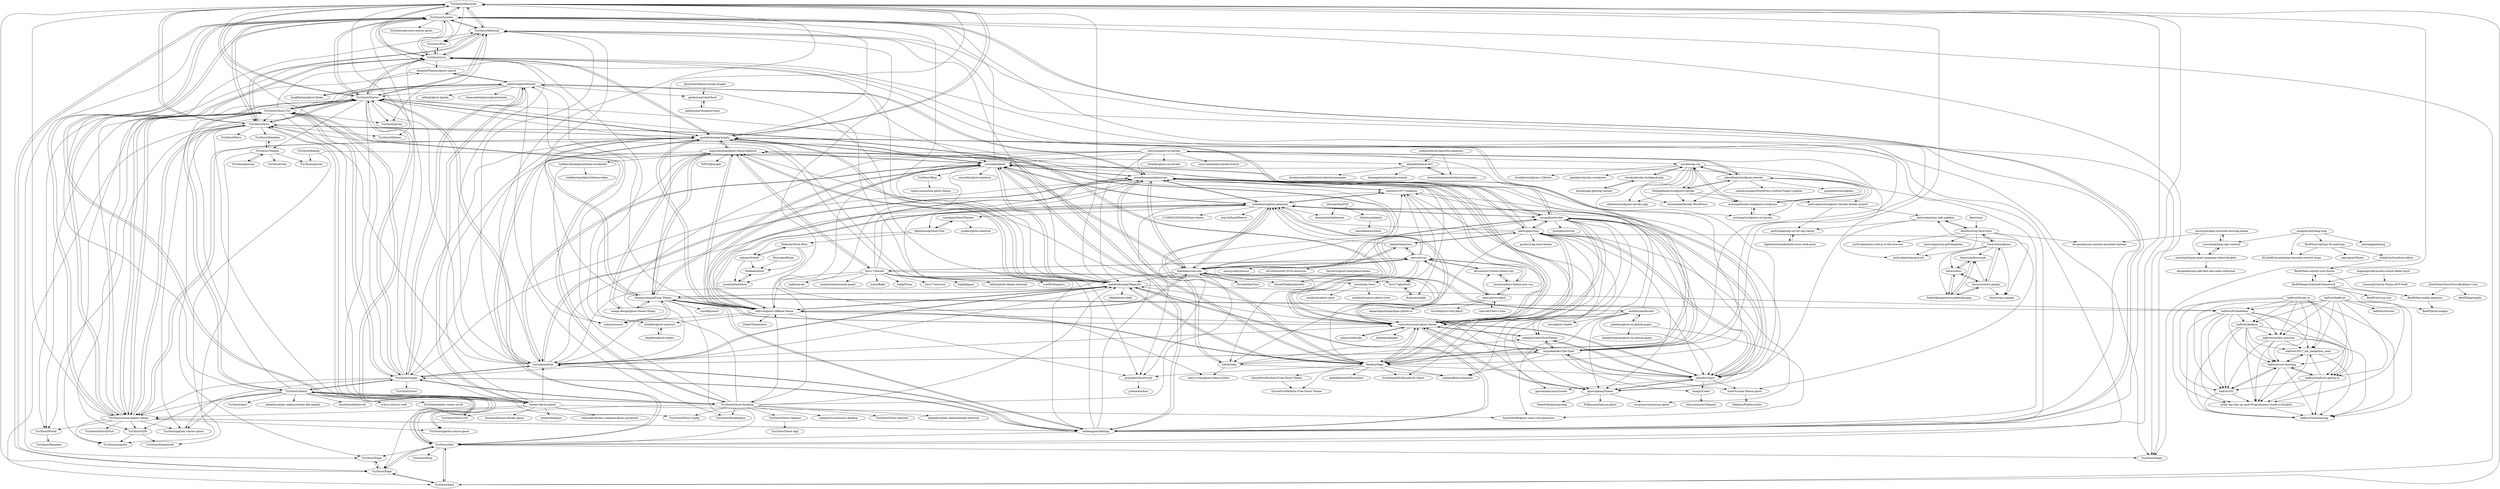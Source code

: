 digraph G {
"TryGhost/Massively" -> "TryGhost/London"
"TryGhost/Massively" -> "TryGhost/Editorial"
"TryGhost/Massively" -> "TryGhost/Starter"
"TryGhost/Massively" -> "TryGhost/Dawn"
"TryGhost/Massively" -> "godofredoninja/simply"
"TryGhost/Massively" -> "TryGhost/Alto"
"TryGhost/Massively" -> "TryGhost/Lyra"
"TryGhost/Massively" -> "TryGhost/Ease"
"TryGhost/Massively" -> "TryGhost/Argon"
"TryGhost/Massively" -> "TryGhost/Pico"
"TryGhost/Massively" -> "TryGhost/Edge"
"TryGhost/Dope" -> "TryGhost/Edge"
"TryGhost/Ease" -> "TryGhost/Alto"
"TryGhost/Ease" -> "TryGhost/Edge"
"mattvh/solar-theme-ghost" -> "Skepton/Pixeltraveller"
"oswaldoacauan/ghostium" -> "starburst1977/readium"
"oswaldoacauan/ghostium" -> "roryg/ghostwriter"
"oswaldoacauan/ghostium" -> "kathyqian/crisp"
"oswaldoacauan/ghostium" -> "nitinthewiz/ghost-phantom"
"oswaldoacauan/ghostium" -> "grmmph/GhostScroll"
"oswaldoacauan/ghostium" -> "zutrinken/bleak"
"oswaldoacauan/ghostium" -> "Reedyn/Saga"
"oswaldoacauan/ghostium" -> "Kikobeats/uno-zen"
"oswaldoacauan/ghostium" -> "kelyvin/ghost-caffeine-theme"
"oswaldoacauan/ghostium" -> "curiositry/mnml-ghost-theme"
"oswaldoacauan/ghostium" -> "sethlilly/Vapor"
"oswaldoacauan/ghostium" -> "zutrinken/attila"
"oswaldoacauan/ghostium" -> "h4t0n/odin"
"oswaldoacauan/ghostium" -> "epistrephein/Steam"
"oswaldoacauan/ghostium" -> "jamwise/ghostHunter"
"grmmph/GhostScroll" -> "jrdnbwmn/fore"
"axitkhurana/buster" -> "epistrephein/Steam"
"axitkhurana/buster" -> "paladini/ghost-on-github-pages"
"axitkhurana/buster" -> "Kikobeats/uno-zen"
"axitkhurana/buster" -> "sethlilly/Vapor"
"axitkhurana/buster" -> "curiositry/mnml-ghost-theme"
"axitkhurana/buster" -> "mixu/ghost-render" ["e"=1]
"axitkhurana/buster" -> "oswaldoacauan/ghostium"
"axitkhurana/buster" -> "SimonMo88/ghost-static-site-generator"
"mityalebedev/The-Shell" -> "mbejda/CoderGhostTheme"
"mityalebedev/The-Shell" -> "sethlilly/Vapor"
"mityalebedev/The-Shell" -> "dongri/Coder"
"mityalebedev/The-Shell" -> "mattvh/solar-theme-ghost"
"mityalebedev/The-Shell" -> "roryg/ghostwriter"
"mityalebedev/The-Shell" -> "curiositry/mnml-ghost-theme"
"mityalebedev/The-Shell" -> "zutrinken/attila"
"mityalebedev/The-Shell" -> "godofredoninja/simply"
"mityalebedev/The-Shell" -> "TryGhost/Massively"
"mityalebedev/The-Shell" -> "Reedyn/Saga"
"mityalebedev/The-Shell" -> "nitinthewiz/ghost-phantom"
"mityalebedev/The-Shell" -> "TryGhost/London"
"mityalebedev/The-Shell" -> "h4t0n/odin"
"mityalebedev/The-Shell" -> "godofredoninja/Mapache"
"mityalebedev/The-Shell" -> "mihneadb/no-nonsense"
"foru17/ghostwill" -> "flute/skywalker"
"roryg/ghostwriter" -> "oswaldoacauan/ghostium"
"roryg/ghostwriter" -> "sethlilly/Vapor"
"roryg/ghostwriter" -> "curiositry/mnml-ghost-theme"
"roryg/ghostwriter" -> "nitinthewiz/ghost-phantom"
"roryg/ghostwriter" -> "kathyqian/crisp"
"roryg/ghostwriter" -> "mityalebedev/The-Shell"
"roryg/ghostwriter" -> "epistrephein/Steam"
"roryg/ghostwriter" -> "mbejda/CoderGhostTheme"
"roryg/ghostwriter" -> "jbub/ghostwriter"
"roryg/ghostwriter" -> "zutrinken/bleak"
"roryg/ghostwriter" -> "h4t0n/odin"
"roryg/ghostwriter" -> "mihneadb/no-nonsense"
"roryg/ghostwriter" -> "starburst1977/readium"
"roryg/ghostwriter" -> "germannencinas/Gunter"
"roryg/ghostwriter" -> "Kikobeats/uno-zen"
"starburst1977/readium" -> "oswaldoacauan/ghostium"
"starburst1977/readium" -> "nitinthewiz/ghost-phantom"
"starburst1977/readium" -> "foru17/ghostwill"
"starburst1977/readium" -> "ScottSmith95/Decode-for-Ghost"
"starburst1977/readium" -> "epistrephein/Steam"
"eddiesigner/liebling" -> "godofredoninja/simply"
"eddiesigner/liebling" -> "godofredoninja/Mapache"
"eddiesigner/liebling" -> "huangyuzhang/Fizzy-Theme"
"eddiesigner/liebling" -> "zutrinken/attila"
"eddiesigner/liebling" -> "TryGhost/Casper"
"eddiesigner/liebling" -> "TryGhost/London"
"eddiesigner/liebling" -> "TryGhost/Lyra"
"eddiesigner/liebling" -> "TryGhost/action-deploy-theme"
"eddiesigner/liebling" -> "TryGhost/Dawn"
"eddiesigner/liebling" -> "TryGhost/Starter"
"eddiesigner/liebling" -> "TryGhost/Massively"
"eddiesigner/liebling" -> "TryGhost/Editorial"
"eddiesigner/liebling" -> "zutrinken/bleak"
"eddiesigner/liebling" -> "TryGhost/Alto"
"eddiesigner/liebling" -> "xiaoluoboding/ghost-theme-kaldorei"
"nitinthewiz/ghost-phantom" -> "starburst1977/readium"
"nitinthewiz/ghost-phantom" -> "fabienwang/Ghost-Flat"
"nitinthewiz/ghost-phantom" -> "Kikobeats/uno-zen"
"nitinthewiz/ghost-phantom" -> "Reedyn/Saga"
"nitinthewiz/ghost-phantom" -> "oswaldoacauan/ghostium"
"nitinthewiz/ghost-phantom" -> "sethlilly/Vapor"
"nitinthewiz/ghost-phantom" -> "roryg/ghostwriter"
"nitinthewiz/ghost-phantom" -> "C129H223N3O54/Silent-theme"
"nitinthewiz/ghost-phantom" -> "max-holland/Peeves"
"nitinthewiz/ghost-phantom" -> "kelyvin/ghost-caffeine-theme"
"nitinthewiz/ghost-phantom" -> "dominicbartl/phantom"
"nitinthewiz/ghost-phantom" -> "sumitjaju/GhostThemes"
"nitinthewiz/ghost-phantom" -> "grmmph/GhostScroll"
"nitinthewiz/ghost-phantom" -> "zutrinken/bleak"
"nitinthewiz/ghost-phantom" -> "curiositry/mnml-ghost-theme"
"kathyqian/crisp" -> "curiositry/mnml-ghost-theme"
"kathyqian/crisp" -> "oswaldoacauan/ghostium"
"kathyqian/crisp" -> "mbejda/CoderGhostTheme"
"kathyqian/crisp" -> "sethlilly/Vapor"
"kathyqian/crisp" -> "guolin/crisp-hexo-theme"
"kathyqian/crisp" -> "roryg/ghostwriter"
"kathyqian/crisp" -> "Reedyn/Saga"
"kathyqian/crisp" -> "daleanthony/uno"
"kathyqian/crisp" -> "epistrephein/Steam"
"kathyqian/crisp" -> "nitinthewiz/ghost-phantom"
"kathyqian/crisp" -> "grmmph/GhostScroll"
"kathyqian/crisp" -> "h4t0n/odin"
"kathyqian/crisp" -> "mattvh/solar-theme-ghost"
"kathyqian/crisp" -> "oscarmorrison/oscar-ghost"
"kathyqian/crisp" -> "zutrinken/bleak"
"TryGhost/SDK" -> "TryGhost/migrate"
"TryGhost/SDK" -> "TryGhost/framework"
"TryGhost/Edge" -> "TryGhost/Dope"
"TryGhost/Edge" -> "TryGhost/Ease"
"TryGhost/Edge" -> "TryGhost/Alto"
"TryGhost/Edge" -> "TryGhost/London"
"halfrost/threes-ai" -> "halfrost/2017_ele_hackathon_tank"
"halfrost/threes-ai" -> "halfrost/VueLearning"
"halfrost/threes-ai" -> "halfrost/rust-learning"
"halfrost/threes-ai" -> "study-day-day-up-up/A-Programmers-Guide-to-English"
"halfrost/threes-ai" -> "halfrost/S2"
"halfrost/threes-ai" -> "halfrost/halfrost.github.io"
"halfrost/threes-ai" -> "halfrost/docker_practice"
"halfrost/threes-ai" -> "halfrost/Analyze"
"halfrost/threes-ai" -> "halfrost/Prometheus"
"TryGhost/Starter" -> "TryGhost/action-deploy-theme"
"TryGhost/Starter" -> "TryGhost/Massively"
"TryGhost/Starter" -> "TryGhost/London"
"TryGhost/Starter" -> "TryGhost/Dawn"
"TryGhost/Starter" -> "TryGhost/Alto"
"TryGhost/Starter" -> "TryGhost/Editorial"
"TryGhost/Starter" -> "TryGhost/Casper"
"TryGhost/Starter" -> "TryGhost/gatsby-source-ghost"
"TryGhost/Starter" -> "TryGhost/Lyra"
"TryGhost/Starter" -> "TryGhost/gscan"
"TryGhost/Starter" -> "TryGhost/Themes"
"TryGhost/Starter" -> "TryGhost/Ghost-CLI"
"TryGhost/Starter" -> "curiositry/mnml-ghost-theme"
"TryGhost/Starter" -> "godofredoninja/simply"
"TryGhost/Starter" -> "godofredoninja/Mapache"
"jamwise/ghostHunter" -> "HauntedThemes/ghost-search"
"jamwise/ghostHunter" -> "mlbrgl/ghost-algolia"
"jamwise/ghostHunter" -> "oswaldoacauan/ghostium"
"jamwise/ghostHunter" -> "kingRayhan/ghost-finder"
"jamwise/ghostHunter" -> "TryGhost/action-deploy-theme"
"jamwise/ghostHunter" -> "TryGhost/Ghost-CLI"
"jamwise/ghostHunter" -> "TryGhost/Casper"
"jamwise/ghostHunter" -> "TryGhost/Marketplace"
"jamwise/ghostHunter" -> "godofredoninja/Mapache"
"jamwise/ghostHunter" -> "gmfmi/searchinGhost"
"jamwise/ghostHunter" -> "danecando/jquery.ghostrelated"
"jamwise/ghostHunter" -> "TryGhost/Starter"
"jamwise/ghostHunter" -> "kelyvin/ghost-caffeine-theme"
"jamwise/ghostHunter" -> "zutrinken/bleak"
"jamwise/ghostHunter" -> "docker-library/ghost"
"TryGhost/Koenig" -> "abelsj60/lexical-401"
"TryGhost/Koenig" -> "TryGhost/migrate"
"TryGhost/Koenig" -> "TryGhost/gctools"
"TryGhost/London" -> "TryGhost/Massively"
"TryGhost/London" -> "TryGhost/Editorial"
"TryGhost/London" -> "TryGhost/Edge"
"TryGhost/London" -> "TryGhost/Alto"
"TryGhost/London" -> "TryGhost/Dawn"
"TryGhost/London" -> "TryGhost/Starter"
"TryGhost/London" -> "TryGhost/Pico"
"TryGhost/London" -> "TryGhost/Dope"
"TryGhost/London" -> "TryGhost/Ease"
"TryGhost/London" -> "TryGhost/action-deploy-theme"
"TryGhost/London" -> "TryGhost/Lyra"
"TryGhost/London" -> "TryGhost/Edition"
"TryGhost/London" -> "TryGhost/Argon"
"TryGhost/London" -> "TryGhost/eleventy-starter-ghost" ["e"=1]
"TryGhost/London" -> "eddiesigner/liebling"
"sethlilly/Vapor" -> "dongri/Coder"
"sethlilly/Vapor" -> "roryg/ghostwriter"
"sethlilly/Vapor" -> "curiositry/mnml-ghost-theme"
"sethlilly/Vapor" -> "epistrephein/Steam"
"sethlilly/Vapor" -> "mbejda/CoderGhostTheme"
"sethlilly/Vapor" -> "mityalebedev/The-Shell"
"sethlilly/Vapor" -> "nitinthewiz/ghost-phantom"
"sethlilly/Vapor" -> "germannencinas/Gunter"
"sethlilly/Vapor" -> "kathyqian/crisp"
"sethlilly/Vapor" -> "mattvh/solar-theme-ghost"
"BeAPI/bea-content-sync-fusion" -> "BeAPI/bea-media-analytics"
"BeAPI/bea-content-sync-fusion" -> "BeAPI/beapi-frontend-framework"
"toddbirchard/ghosttheme-stockholm" -> "toddbirchard/ghosttheme-tokyo"
"toddbirchard/ghosttheme-stockholm" -> "wdiazux/cusca"
"TryGhost/Blog" -> "vanila-io/mention-ghost-theme"
"HauntedThemes/ghost-search" -> "kingRayhan/ghost-finder"
"HauntedThemes/ghost-search" -> "jamwise/ghostHunter"
"TryGhost/Editorial" -> "TryGhost/Massively"
"TryGhost/Editorial" -> "TryGhost/London"
"TryGhost/Editorial" -> "TryGhost/Pico"
"TryGhost/Editorial" -> "TryGhost/Lyra"
"TryGhost/Editorial" -> "TryGhost/Argon"
"TryGhost/Editorial" -> "TryGhost/Dawn"
"TryGhost/Editorial" -> "TryGhost/Starter"
"TryGhost/Editorial" -> "TryGhost/gscan"
"daleanthony/uno" -> "nitinthewiz/ghost-phantom"
"daleanthony/uno" -> "kathyqian/crisp"
"daleanthony/uno" -> "onevcat/vno"
"daleanthony/uno" -> "Kikobeats/uno-zen"
"TryGhost/Alto" -> "TryGhost/Ease"
"TryGhost/Alto" -> "TryGhost/Dawn"
"TryGhost/Alto" -> "TryGhost/Edge"
"TryGhost/Alto" -> "TryGhost/Dope"
"TryGhost/Alto" -> "TryGhost/Ruby"
"TryGhost/Alto" -> "TryGhost/London"
"TryGhost/Alto" -> "TryGhost/Argon"
"TryGhost/Alto" -> "TryGhost/Starter"
"moegi-design/ghost-theme-Moegi" -> "xiaoluoboding/ghost-theme-kaldorei"
"moegi-design/ghost-theme-Moegi" -> "huangyuzhang/Fizzy-Theme"
"dlecina/StayPuft" -> "MrJuliuss/plainly"
"dlecina/StayPuft" -> "dominicbartl/phantom"
"heroku/heroku-buildpack-php" -> "heroku/php-getting-started"
"heroku/heroku-buildpack-php" -> "xyu/heroku-wp"
"ghostboard/ghost-purge-images" -> "gmfmi/searchinGhost"
"huangyuzhang/Fizzy-Theme" -> "godofredoninja/simply"
"huangyuzhang/Fizzy-Theme" -> "godofredoninja/Mapache"
"huangyuzhang/Fizzy-Theme" -> "halfrost/Prometheus"
"huangyuzhang/Fizzy-Theme" -> "eddiesigner/liebling"
"huangyuzhang/Fizzy-Theme" -> "kelyvin/ghost-caffeine-theme"
"huangyuzhang/Fizzy-Theme" -> "xiaoluoboding/ghost-theme-kaldorei"
"huangyuzhang/Fizzy-Theme" -> "curiositry/mnml-ghost-theme"
"huangyuzhang/Fizzy-Theme" -> "zutrinken/bleak"
"huangyuzhang/Fizzy-Theme" -> "sethlilly/Vapor"
"huangyuzhang/Fizzy-Theme" -> "moegi-design/ghost-theme-Moegi"
"huangyuzhang/Fizzy-Theme" -> "royalfig/smart"
"huangyuzhang/Fizzy-Theme" -> "wdiazux/cusca"
"huangyuzhang/Fizzy-Theme" -> "TryGhost/Massively"
"huangyuzhang/Fizzy-Theme" -> "TryGhost/Editorial"
"huangyuzhang/Fizzy-Theme" -> "TryGhost/Alto"
"halfrost/Prometheus" -> "halfrost/halfrost.github.io"
"halfrost/Prometheus" -> "halfrost/VueLearning"
"halfrost/Prometheus" -> "halfrost/rust-learning"
"halfrost/Prometheus" -> "study-day-day-up-up/A-Programmers-Guide-to-English"
"halfrost/Prometheus" -> "halfrost/S2"
"halfrost/Prometheus" -> "halfrost/2017_ele_hackathon_tank"
"halfrost/Prometheus" -> "halfrost/docker_practice"
"halfrost/Prometheus" -> "halfrost/Analyze"
"halfrost/2017_ele_hackathon_tank" -> "halfrost/VueLearning"
"halfrost/2017_ele_hackathon_tank" -> "halfrost/rust-learning"
"halfrost/2017_ele_hackathon_tank" -> "study-day-day-up-up/A-Programmers-Guide-to-English"
"BeAPI/bea-media-analytics" -> "BeAPI/prod-images"
"halfrost/docker_practice" -> "halfrost/VueLearning"
"halfrost/docker_practice" -> "halfrost/rust-learning"
"halfrost/docker_practice" -> "study-day-day-up-up/A-Programmers-Guide-to-English"
"halfrost/docker_practice" -> "halfrost/S2"
"halfrost/docker_practice" -> "halfrost/2017_ele_hackathon_tank"
"halfrost/docker_practice" -> "halfrost/halfrost.github.io"
"Seravo/milliseconds" -> "Seravo/docs"
"Seravo/milliseconds" -> "Pakettikauppa/woo-pakettikauppa"
"halfrost/S2" -> "halfrost/VueLearning"
"halfrost/S2" -> "halfrost/rust-learning"
"halfrost/S2" -> "study-day-day-up-up/A-Programmers-Guide-to-English"
"onevcat/vno" -> "kevinma2010/hexo-theme-vno"
"onevcat/vno" -> "monniya/hexo-theme-new-vno"
"onevcat/vno" -> "onevcat/vno-jekyll"
"onevcat/vno" -> "foru17/ghostwill"
"onevcat/vno" -> "foru17/Yasuko"
"onevcat/vno" -> "Kikobeats/uno-zen"
"onevcat/vno" -> "daleanthony/uno"
"onevcat/vno" -> "minwe/qn-store"
"onevcat/vno" -> "starburst1977/readium"
"onevcat/vno" -> "nitinthewiz/ghost-phantom"
"onevcat/vno" -> "mousycoder/mouse"
"onevcat/vno" -> "atConf/atswift-2016-resources" ["e"=1]
"mhoofman/wordpress-heroku" -> "xyu/heroku-wp"
"mhoofman/wordpress-heroku" -> "mchung/heroku-buildpack-wordpress"
"mhoofman/wordpress-heroku" -> "PhilippHeuer/wordpress-heroku"
"mhoofman/wordpress-heroku" -> "technomile/Heroku-WordPress"
"mhoofman/wordpress-heroku" -> "mchung/wordpress-on-heroku"
"mhoofman/wordpress-heroku" -> "cobyism/ghost-on-heroku"
"mhoofman/wordpress-heroku" -> "radishconcepts/WordPress-GitHub-Plugin-Updater" ["e"=1]
"mhoofman/wordpress-heroku" -> "johnpbloch/wordpress" ["e"=1]
"grappler/polylang-slug" -> "KLicheR/wp-polylang-translate-rewrite-slugs"
"grappler/polylang-slug" -> "BeAPI/acf-options-for-polylang"
"grappler/polylang-slug" -> "polylang/polylang" ["e"=1]
"grappler/polylang-slug" -> "aucor/polylang-copy-content"
"xyu/heroku-wp" -> "mhoofman/wordpress-heroku"
"xyu/heroku-wp" -> "PhilippHeuer/wordpress-heroku"
"xyu/heroku-wp" -> "mchung/heroku-buildpack-wordpress"
"xyu/heroku-wp" -> "anttiviljami/wordpress-heroku-docker-project"
"xyu/heroku-wp" -> "technomile/Heroku-WordPress"
"xyu/heroku-wp" -> "ellefsen/wordpress-heroku-php"
"xyu/heroku-wp" -> "dzuelke/wordpress-12factor"
"xyu/heroku-wp" -> "mchung/wordpress-on-heroku"
"xyu/heroku-wp" -> "heroku/heroku-buildpack-php"
"xyu/heroku-wp" -> "php4dev/heroku-wordpress"
"Kikobeats/uno-zen" -> "nitinthewiz/ghost-phantom"
"Kikobeats/uno-zen" -> "oswaldoacauan/ghostium"
"Kikobeats/uno-zen" -> "kelyvin/ghost-caffeine-theme"
"Kikobeats/uno-zen" -> "onevcat/vno"
"Kikobeats/uno-zen" -> "zutrinken/bleak"
"Kikobeats/uno-zen" -> "godofredoninja/Mapache"
"Kikobeats/uno-zen" -> "daleanthony/uno"
"Kikobeats/uno-zen" -> "axitkhurana/buster"
"Kikobeats/uno-zen" -> "roryg/ghostwriter"
"Kikobeats/uno-zen" -> "Reedyn/Saga"
"Kikobeats/uno-zen" -> "zutrinken/attila"
"Kikobeats/uno-zen" -> "starburst1977/readium"
"Kikobeats/uno-zen" -> "Torone/GhosToro"
"Kikobeats/uno-zen" -> "epistrephein/Steam"
"Kikobeats/uno-zen" -> "DanielTamkin/placidity"
"TryGhost/action-deploy-theme" -> "TryGhost/Starter"
"TryGhost/action-deploy-theme" -> "TryGhost/Lyra"
"TryGhost/action-deploy-theme" -> "TryGhost/Dawn"
"TryGhost/action-deploy-theme" -> "TryGhost/London"
"TryGhost/action-deploy-theme" -> "HauntedThemes/ghost-search"
"TryGhost/action-deploy-theme" -> "TryGhost/Ghost-CLI"
"TryGhost/action-deploy-theme" -> "godofredoninja/simply"
"TryGhost/action-deploy-theme" -> "TryGhost/gatsby-starter-ghost" ["e"=1]
"TryGhost/action-deploy-theme" -> "TryGhost/ActivityPub" ["e"=1]
"TryGhost/action-deploy-theme" -> "TryGhost/migrate"
"TryGhost/action-deploy-theme" -> "TryGhost/Portal"
"TryGhost/action-deploy-theme" -> "TryGhost/SDK"
"TryGhost/action-deploy-theme" -> "TryGhost/Massively"
"TryGhost/action-deploy-theme" -> "eddiesigner/liebling"
"TryGhost/action-deploy-theme" -> "TryGhost/gatsby-source-ghost"
"juliancwirko/abc" -> "curiositry/mnml-ghost-theme"
"curiositry/mnml-ghost-theme" -> "kathyqian/crisp"
"curiositry/mnml-ghost-theme" -> "mbejda/CoderGhostTheme"
"curiositry/mnml-ghost-theme" -> "sethlilly/Vapor"
"curiositry/mnml-ghost-theme" -> "johelaq/readable"
"curiositry/mnml-ghost-theme" -> "roryg/ghostwriter"
"curiositry/mnml-ghost-theme" -> "epistrephein/Steam"
"curiositry/mnml-ghost-theme" -> "huangyuzhang/Fizzy-Theme"
"curiositry/mnml-ghost-theme" -> "juliancwirko/abc"
"curiositry/mnml-ghost-theme" -> "TryGhost/Dawn"
"curiositry/mnml-ghost-theme" -> "oswaldoacauan/ghostium"
"curiositry/mnml-ghost-theme" -> "Reedyn/Saga"
"curiositry/mnml-ghost-theme" -> "godofredoninja/simply"
"curiositry/mnml-ghost-theme" -> "xiaoluoboding/ghost-theme-kaldorei"
"curiositry/mnml-ghost-theme" -> "nitinthewiz/ghost-phantom"
"curiositry/mnml-ghost-theme" -> "mityalebedev/The-Shell"
"cobyism/ghost-on-heroku" -> "SNathJr/ghost-on-heroku" ["e"=1]
"cobyism/ghost-on-heroku" -> "Reedyn/Saga"
"cobyism/ghost-on-heroku" -> "mhoofman/wordpress-heroku"
"cobyism/ghost-on-heroku" -> "zutrinken/bleak"
"cobyism/ghost-on-heroku" -> "sethlilly/Vapor"
"cobyism/ghost-on-heroku" -> "godofredoninja/Mapache"
"cobyism/ghost-on-heroku" -> "xyu/heroku-wp"
"cobyism/ghost-on-heroku" -> "TryGhost/Casper"
"cobyism/ghost-on-heroku" -> "zutrinken/attila"
"cobyism/ghost-on-heroku" -> "TryGhost/Ghost-Desktop"
"cobyism/ghost-on-heroku" -> "ionic-team/ionic-heroku-button"
"cobyism/ghost-on-heroku" -> "oswaldoacauan/ghostium"
"TryGhost/Dawn" -> "TryGhost/Alto"
"TryGhost/Dawn" -> "TryGhost/Massively"
"TryGhost/Dawn" -> "TryGhost/London"
"TryGhost/Dawn" -> "TryGhost/Edition"
"TryGhost/Dawn" -> "TryGhost/Starter"
"TryGhost/Dawn" -> "TryGhost/Editorial"
"TryGhost/Dawn" -> "TryGhost/Wave"
"TryGhost/Dawn" -> "TryGhost/Edge"
"TryGhost/Dawn" -> "TryGhost/Dope"
"TryGhost/Dawn" -> "TryGhost/Ease"
"TryGhost/Dawn" -> "TryGhost/action-deploy-theme"
"TryGhost/Dawn" -> "TryGhost/Headline"
"TryGhost/Dawn" -> "TryGhost/Portal"
"TryGhost/Dawn" -> "curiositry/mnml-ghost-theme"
"TryGhost/Dawn" -> "godofredoninja/simply"
"TryGhost/Lyra" -> "TryGhost/Pico"
"TryGhost/Lyra" -> "TryGhost/Editorial"
"TryGhost/Lyra" -> "TryGhost/Argon"
"TryGhost/Lyra" -> "TryGhost/Massively"
"TryGhost/Lyra" -> "HauntedThemes/ghost-search"
"TryGhost/Lyra" -> "TryGhost/action-deploy-theme"
"TryGhost/Lyra" -> "TryGhost/Alto"
"TryGhost/Lyra" -> "TryGhost/Starter"
"TryGhost/Lyra" -> "TryGhost/London"
"TryGhost/Lyra" -> "TryGhost/Portal"
"TryGhost/Lyra" -> "godofredoninja/simply"
"mchung/heroku-buildpack-wordpress" -> "mchung/wordpress-on-heroku"
"mchung/heroku-buildpack-wordpress" -> "mhoofman/wordpress-heroku"
"mchung/heroku-buildpack-wordpress" -> "xyu/heroku-wp"
"Reedyn/Saga" -> "GavickPro/Portfolio-Free-Ghost-Theme"
"Reedyn/Saga" -> "zutrinken/bleak"
"Reedyn/Saga" -> "godofredoninja/Mapache"
"Reedyn/Saga" -> "nitinthewiz/ghost-phantom"
"Reedyn/Saga" -> "mihneadb/no-nonsense"
"Reedyn/Saga" -> "oswaldoacauan/ghostium"
"Reedyn/Saga" -> "GavickPro/Perfetta-Free-Ghost-Theme"
"Reedyn/Saga" -> "ScottSmith95/Decode-for-Ghost"
"Reedyn/Saga" -> "sethlilly/Vapor"
"Reedyn/Saga" -> "jimbobbennett/FauxGhost"
"Reedyn/Saga" -> "kelyvin/ghost-caffeine-theme"
"Reedyn/Saga" -> "curiositry/mnml-ghost-theme"
"Reedyn/Saga" -> "godofredoninja/simply"
"Reedyn/Saga" -> "grmmph/GhostScroll"
"Reedyn/Saga" -> "starburst1977/readium"
"heroku/php-getting-started" -> "heroku/heroku-buildpack-php"
"gmfmi/searchinghost-easy" -> "gmfmi/searchinGhost"
"kevinma2010/hexo-theme-vno" -> "onevcat/vno"
"kevinma2010/hexo-theme-vno" -> "monniya/hexo-theme-new-vno"
"halfrost/halfrost" -> "halfrost/Prometheus"
"halfrost/halfrost" -> "halfrost/rust-learning"
"halfrost/halfrost" -> "halfrost/halfrost.github.io"
"halfrost/halfrost" -> "halfrost/VueLearning"
"halfrost/halfrost" -> "study-day-day-up-up/A-Programmers-Guide-to-English"
"halfrost/halfrost" -> "halfrost/S2"
"halfrost/halfrost" -> "halfrost/2017_ele_hackathon_tank"
"halfrost/halfrost" -> "halfrost/docker_practice"
"halfrost/halfrost" -> "halfrost/resume"
"halfrost/halfrost" -> "halfrost/Analyze"
"gmfmi/searchinGhost" -> "gmfmi/searchinghost-easy"
"mchung/wordpress-on-heroku" -> "mchung/heroku-buildpack-wordpress"
"Rarst/wps" -> "libreform/wp-libre-form"
"MrJuliuss/plainly" -> "seanoldham/sydney"
"TryGhost/Pico" -> "TryGhost/Lyra"
"epistrephein/Steam" -> "DanielTamkin/starmap"
"epistrephein/Steam" -> "oscarmorrison/oscar-ghost"
"epistrephein/Steam" -> "PxlBuzzard/lanyon-ghost"
"epistrephein/Steam" -> "sethlilly/Vapor"
"epistrephein/Steam" -> "curiositry/mnml-ghost-theme"
"TryGhost/Portal" -> "TryGhost/Members"
"GavickPro/Portfolio-Free-Ghost-Theme" -> "GavickPro/Perfetta-Free-Ghost-Theme"
"anttiviljami/wp-pdf-templates" -> "anttiviljami/wp-post-acl"
"halfrost/rust-learning" -> "halfrost/VueLearning"
"halfrost/rust-learning" -> "study-day-day-up-up/A-Programmers-Guide-to-English"
"halfrost/rust-learning" -> "halfrost/S2"
"halfrost/rust-learning" -> "halfrost/2017_ele_hackathon_tank"
"halfrost/rust-learning" -> "halfrost/halfrost.github.io"
"nileane/Schrift" -> "Nildeala/Stitch-Blue"
"nileane/Schrift" -> "younishd/endobox"
"nileane/Schrift" -> "Nildeala/alicht"
"study-day-day-up-up/A-Programmers-Guide-to-English" -> "halfrost/VueLearning"
"Seravo/seravo-plugin" -> "Seravo/docs"
"Seravo/seravo-plugin" -> "Pakettikauppa/woo-pakettikauppa"
"Seravo/seravo-plugin" -> "Seravo/milliseconds"
"Seravo/seravo-plugin" -> "Seravo/wordpress"
"Seravo/seravo-plugin" -> "Seravo/wp-vagrant"
"zutrinken/attila" -> "eddiesigner/liebling"
"zutrinken/attila" -> "zutrinken/bleak"
"zutrinken/attila" -> "TryGhost/Casper"
"zutrinken/attila" -> "oswaldoacauan/ghostium"
"zutrinken/attila" -> "godofredoninja/simply"
"zutrinken/attila" -> "godofredoninja/Mapache"
"zutrinken/attila" -> "TryGhost/Dawn"
"zutrinken/attila" -> "mityalebedev/The-Shell"
"zutrinken/attila" -> "TryGhost/London"
"zutrinken/attila" -> "TryGhost/Editorial"
"zutrinken/attila" -> "TryGhost/Starter"
"zutrinken/attila" -> "curiositry/mnml-ghost-theme"
"zutrinken/attila" -> "nitinthewiz/ghost-phantom"
"zutrinken/attila" -> "TryGhost/Massively"
"zutrinken/attila" -> "huangyuzhang/Fizzy-Theme"
"godofredoninja/Mapache" -> "godofredoninja/simply"
"godofredoninja/Mapache" -> "huangyuzhang/Fizzy-Theme"
"godofredoninja/Mapache" -> "eddiesigner/liebling"
"godofredoninja/Mapache" -> "kelyvin/ghost-caffeine-theme"
"godofredoninja/Mapache" -> "zutrinken/bleak"
"godofredoninja/Mapache" -> "Reedyn/Saga"
"godofredoninja/Mapache" -> "halfrost/Prometheus"
"godofredoninja/Mapache" -> "wbkd/ghost-wbkd"
"godofredoninja/Mapache" -> "TryGhost/Editorial"
"godofredoninja/Mapache" -> "curiositry/mnml-ghost-theme"
"godofredoninja/Mapache" -> "TryGhost/Lyra"
"godofredoninja/Mapache" -> "xiaoluoboding/ghost-theme-kaldorei"
"godofredoninja/Mapache" -> "TryGhost/Massively"
"godofredoninja/Mapache" -> "TryGhost/London"
"godofredoninja/Mapache" -> "zutrinken/attila"
"hoppinger/advanced-custom-fields-wpcli" -> "BeAPI/beapi-frontend-framework"
"hoppinger/advanced-custom-fields-wpcli" -> "stormuk/Gravity-Forms-ACF-Field" ["e"=1]
"TryGhost/Journal" -> "TryGhost/Themes"
"Seravo/wordpress" -> "Seravo/seravo-plugin"
"Seravo/wordpress" -> "Seravo/docs"
"Seravo/wordpress" -> "Pakettikauppa/woo-pakettikauppa"
"Seravo/wordpress" -> "Seravo/milliseconds"
"Seravo/wordpress" -> "Seravo/wp-vagrant"
"Seravo/wordpress" -> "anttiviljami/wp-safe-updates"
"Seravo/wordpress" -> "libreform/wp-libre-form"
"docker-library/ghost" -> "bitnami/bitnami-docker-ghost"
"docker-library/ghost" -> "dockerfile/ghost"
"docker-library/ghost" -> "TryGhost/Ghost-CLI"
"docker-library/ghost" -> "TryGhost/action-deploy-theme"
"docker-library/ghost" -> "TryGhost/Admin"
"docker-library/ghost" -> "robincher/docker-compose-ghost-quickstart"
"docker-library/ghost" -> "jamwise/ghostHunter"
"docker-library/ghost" -> "zutrinken/attila"
"docker-library/ghost" -> "SimonMo88/ghost-static-site-generator"
"docker-library/ghost" -> "TryGhost/gatsby-source-ghost"
"docker-library/ghost" -> "TryGhost/Massively"
"docker-library/ghost" -> "godofredoninja/simply"
"libreform/wp-libre-form" -> "anttiviljami/wp-safe-updates"
"libreform/wp-libre-form" -> "anttiviljami/wp-post-acl"
"libreform/wp-libre-form" -> "Seravo/wp-vagrant"
"libreform/wp-libre-form" -> "devgeniem/wp-sanitize-accented-uploads"
"libreform/wp-libre-form" -> "anttiviljami/wp-pdf-templates"
"libreform/wp-libre-form" -> "Seravo/wordpress"
"libreform/wp-libre-form" -> "anttiviljami/dos-with-js-in-the-browser"
"TryGhost/Themes" -> "TryGhost/framework"
"TryGhost/Themes" -> "TryGhost/Headline"
"TryGhost/Themes" -> "TryGhost/Journal"
"TryGhost/Themes" -> "TryGhost/Solo"
"TryGhost/Themes" -> "TryGhost/gctools"
"dongri/Coder" -> "bensventures/Glimpse"
"minwe/qn-store" -> "sanddudu/ghost-qiniu"
"minwe/qn-store" -> "sanddudu/upyun-ghost-store"
"JulioPotier/SecuPress-Backdoor-User" -> "BeAPI/phpwpinfo"
"JulioPotier/SecuPress-Backdoor-User" -> "BeAPI/bea-media-analytics"
"fabienwang/Ghost-Flat" -> "sumitjaju/GhostThemes"
"fabienwang/Ghost-Flat" -> "Nildeala/Stitch-Blue"
"fabienwang/Ghost-Flat" -> "nileane/Schrift"
"Nildeala/Stitch-Blue" -> "nileane/Schrift"
"Nildeala/Stitch-Blue" -> "younishd/endobox"
"Nildeala/Stitch-Blue" -> "Nildeala/alicht"
"DeviaVir/ghost-interphase-theme" -> "DanielTamkin/placidity"
"BeAPI/beapi-frontend-framework" -> "BeAPI/bea-content-sync-fusion"
"BeAPI/beapi-frontend-framework" -> "BeAPI/acf-svg-icon"
"BeAPI/beapi-frontend-framework" -> "BeAPI/prod-images"
"BeAPI/beapi-frontend-framework" -> "BeAPI/bea-media-analytics"
"Nildeala/alicht" -> "younishd/endobox"
"sumitjaju/GhostThemes" -> "jroakes/ghost-material"
"sumitjaju/GhostThemes" -> "fabienwang/Ghost-Flat"
"younishd/endobox" -> "Nildeala/alicht"
"TryGhost/Ghost-Desktop" -> "TryGhost/Admin"
"TryGhost/Ghost-Desktop" -> "adopted-ember-addons/ember-electron" ["e"=1]
"TryGhost/Ghost-Desktop" -> "TryGhost/Ghost-CLI"
"TryGhost/Ghost-Desktop" -> "kelyvin/ghost-caffeine-theme"
"TryGhost/Ghost-Desktop" -> "TryGhost/Casper"
"TryGhost/Ghost-Desktop" -> "TryGhost/Ghost-Vagrant"
"TryGhost/Ghost-Desktop" -> "Kikobeats/uno-zen"
"TryGhost/Ghost-Desktop" -> "jamwise/ghostHunter"
"TryGhost/Ghost-Desktop" -> "TryGhost/Ghost-iOS"
"TryGhost/Ghost-Desktop" -> "godofredoninja/Mapache"
"TryGhost/Ghost-Desktop" -> "colonizers/colonizers-desktop" ["e"=1]
"TryGhost/Ghost-Desktop" -> "TryGhost/Ghost-Android"
"TryGhost/Ghost-Desktop" -> "TryGhost/Marketplace"
"TryGhost/Ghost-Desktop" -> "TryGhost/Ghost-Config"
"TryGhost/Ghost-Desktop" -> "TryGhost/Lyra"
"zutrinken/bleak" -> "godofredoninja/Mapache"
"zutrinken/bleak" -> "Reedyn/Saga"
"zutrinken/bleak" -> "kelyvin/ghost-caffeine-theme"
"zutrinken/bleak" -> "oswaldoacauan/ghostium"
"zutrinken/bleak" -> "godofredoninja/simply"
"zutrinken/bleak" -> "zutrinken/attila"
"zutrinken/bleak" -> "huangyuzhang/Fizzy-Theme"
"zutrinken/bleak" -> "nitinthewiz/ghost-phantom"
"zutrinken/bleak" -> "TryGhost/Blog"
"zutrinken/bleak" -> "xiaoluoboding/ghost-theme-kaldorei"
"zutrinken/bleak" -> "raivis-vitols/ghost-theme-willow"
"zutrinken/bleak" -> "Kikobeats/uno-zen"
"zutrinken/bleak" -> "nauzethc/ghost-material"
"zutrinken/bleak" -> "TryGhost/London"
"zutrinken/bleak" -> "roryg/ghostwriter"
"foru17/Yasuko" -> "foru17/ghostwill"
"foru17/Yasuko" -> "bigfa/Puma" ["e"=1]
"foru17/Yasuko" -> "foru17/nevecoo"
"foru17/Yasuko" -> "xiaoluoboding/ghost-theme-kaldorei"
"foru17/Yasuko" -> "onevcat/vno"
"foru17/Yasuko" -> "bigfa/Jaguar" ["e"=1]
"foru17/Yasuko" -> "minwe/qn-store"
"foru17/Yasuko" -> "kelyvin/ghost-caffeine-theme"
"foru17/Yasuko" -> "iblh/typecho-theme-material" ["e"=1]
"foru17/Yasuko" -> "oswaldoacauan/ghostium"
"foru17/Yasuko" -> "LoeiFy/Diaspora" ["e"=1]
"foru17/Yasuko" -> "starburst1977/readium"
"foru17/Yasuko" -> "bigfa/wp-alu" ["e"=1]
"foru17/Yasuko" -> "sendya/shadowsocks-panel" ["e"=1]
"foru17/Yasuko" -> "jozhn/Bigfa" ["e"=1]
"paladini/ghost-on-github-pages" -> "axitkhurana/buster"
"paladini/ghost-on-github-pages" -> "abhijithvijayan/ghost-on-github-pages"
"paladini/ghost-on-github-pages" -> "SimonMo88/ghost-static-site-generator"
"Phoxygen/Ronin" -> "Nildeala/alicht"
"mbejda/CoderGhostTheme" -> "curiositry/mnml-ghost-theme"
"mbejda/CoderGhostTheme" -> "mityalebedev/The-Shell"
"mbejda/CoderGhostTheme" -> "sethlilly/Vapor"
"kelyvin/ghost-caffeine-theme" -> "godofredoninja/Mapache"
"kelyvin/ghost-caffeine-theme" -> "xiaoluoboding/ghost-theme-kaldorei"
"kelyvin/ghost-caffeine-theme" -> "huangyuzhang/Fizzy-Theme"
"kelyvin/ghost-caffeine-theme" -> "zutrinken/bleak"
"kelyvin/ghost-caffeine-theme" -> "nitinthewiz/ghost-phantom"
"kelyvin/ghost-caffeine-theme" -> "wdiazux/cusca"
"kelyvin/ghost-caffeine-theme" -> "oswaldoacauan/ghostium"
"kelyvin/ghost-caffeine-theme" -> "Reedyn/Saga"
"kelyvin/ghost-caffeine-theme" -> "TryGhost/Editorial"
"kelyvin/ghost-caffeine-theme" -> "godofredoninja/simply"
"kelyvin/ghost-caffeine-theme" -> "blinkfox/ghost-matery2"
"kelyvin/ghost-caffeine-theme" -> "curiositry/mnml-ghost-theme"
"kelyvin/ghost-caffeine-theme" -> "Kikobeats/uno-zen"
"kelyvin/ghost-caffeine-theme" -> "grmmph/GhostScroll"
"kelyvin/ghost-caffeine-theme" -> "PoeticThemes/boo"
"h4t0n/odin" -> "mbejda/CoderGhostTheme"
"h4t0n/odin" -> "oswaldoacauan/ghostium"
"h4t0n/odin" -> "mihneadb/no-nonsense"
"h4t0n/odin" -> "curiositry/mnml-ghost-theme"
"h4t0n/odin" -> "raivis-vitols/ghost-theme-willow"
"blinkfox/ghost-matery" -> "blinkfox/ghost-matery2"
"TryGhost/Headline" -> "TryGhost/Themes"
"Seravo/docs" -> "Seravo/milliseconds"
"Seravo/docs" -> "Pakettikauppa/woo-pakettikauppa"
"Seravo/docs" -> "Seravo/seravo-plugin"
"onevcat/vno-jekyll" -> "onevcat/OneV-s-Den"
"onevcat/vno-jekyll" -> "onevcat/vno"
"onevcat/vno-jekyll" -> "monniya/hexo-theme-new-vno"
"onevcat/vno-jekyll" -> "leopardpan/leopardpan.github.io" ["e"=1]
"onevcat/vno-jekyll" -> "kevinma2010/hexo-theme-vno"
"onevcat/vno-jekyll" -> "GcsSloop/Gcs-Vno-Jekyll"
"onevcat/OneV-s-Den" -> "onevcat/vno-jekyll"
"TryGhost/Admin" -> "TryGhost/Ghost-CLI"
"TryGhost/Admin" -> "TryGhost/Ghost-Desktop"
"TryGhost/Admin" -> "TryGhost/SDK"
"TryGhost/Admin" -> "TryGhost/gatsby-starter-ghost" ["e"=1]
"TryGhost/Admin" -> "TryGhost/Casper"
"TryGhost/Admin" -> "docker-library/ghost"
"TryGhost/Admin" -> "TryGhost/action-deploy-theme"
"TryGhost/Admin" -> "travis-ci/travis-web" ["e"=1]
"TryGhost/Admin" -> "TryGhost/Editorial"
"TryGhost/Admin" -> "TryGhost/Starter"
"TryGhost/Admin" -> "TryGhost/Ghost-iOS"
"TryGhost/Admin" -> "DockYard/ember-router-scroll" ["e"=1]
"TryGhost/Admin" -> "TryGhost/docs"
"TryGhost/Admin" -> "adopted-ember-addons/ember-file-upload" ["e"=1]
"TryGhost/Admin" -> "bustle/mobiledoc-kit" ["e"=1]
"blinkfox/ghost-matery2" -> "blinkfox/ghost-matery"
"xiaoluoboding/ghost-theme-kaldorei" -> "kelyvin/ghost-caffeine-theme"
"xiaoluoboding/ghost-theme-kaldorei" -> "moegi-design/ghost-theme-Moegi"
"xiaoluoboding/ghost-theme-kaldorei" -> "huangyuzhang/Fizzy-Theme"
"xiaoluoboding/ghost-theme-kaldorei" -> "toddbirchard/ghosttheme-stockholm"
"xiaoluoboding/ghost-theme-kaldorei" -> "wdiazux/cusca"
"xiaoluoboding/ghost-theme-kaldorei" -> "blinkfox/ghost-matery2"
"xiaoluoboding/ghost-theme-kaldorei" -> "curiositry/mnml-ghost-theme"
"xiaoluoboding/ghost-theme-kaldorei" -> "foru17/Yasuko"
"xiaoluoboding/ghost-theme-kaldorei" -> "zutrinken/bleak"
"xiaoluoboding/ghost-theme-kaldorei" -> "godofredoninja/Mapache"
"xiaoluoboding/ghost-theme-kaldorei" -> "flute/skywalker"
"xiaoluoboding/ghost-theme-kaldorei" -> "godofredoninja/simply"
"xiaoluoboding/ghost-theme-kaldorei" -> "KINGMJ/maple"
"monniya/hexo-theme-new-vno" -> "kevinma2010/hexo-theme-vno"
"monniya/hexo-theme-new-vno" -> "onevcat/vno"
"monniya/hexo-theme-new-vno" -> "onevcat/vno-jekyll"
"BeAPI/acf-options-for-polylang" -> "KLicheR/wp-polylang-translate-rewrite-slugs"
"BeAPI/acf-options-for-polylang" -> "Hube2/acf-medium-editor"
"BeAPI/acf-options-for-polylang" -> "samrap/acf-fluent" ["e"=1]
"aucor/polylang-translate-existing-media" -> "aucor/polylang-copy-content"
"aucor/polylang-translate-existing-media" -> "devgeniem/wp-sanitize-accented-uploads"
"aucor/polylang-translate-existing-media" -> "aucor/polylang-smart-language-select-disabler"
"abelsj60/lexical-401" -> "konstantinmuenster/lexical-examples"
"abelsj60/lexical-401" -> "themagickoala/lexical-remark"
"abelsj60/lexical-401" -> "ibrahimyaacob92/lexical-tailwind-examples"
"aucor/polylang-copy-content" -> "aucor/polylang-smart-language-select-disabler"
"aucor/polylang-copy-content" -> "aucor/polylang-translate-existing-media"
"sodenn/lexical-beautiful-mentions" -> "abelsj60/lexical-401"
"sodenn/lexical-beautiful-mentions" -> "konstantinmuenster/lexical-examples"
"anttiviljami/wp-server-log-viewer" -> "digitoimistodude/dude-most-read-posts"
"TryGhost/Ghost-CLI" -> "TryGhost/Admin"
"TryGhost/Ghost-CLI" -> "TryGhost/action-deploy-theme"
"TryGhost/Ghost-CLI" -> "TryGhost/SDK"
"TryGhost/Ghost-CLI" -> "TryGhost/Ghost-Desktop"
"TryGhost/Ghost-CLI" -> "TryGhost/Starter"
"TryGhost/Ghost-CLI" -> "TryGhost/gscan"
"TryGhost/Ghost-CLI" -> "TryGhost/Dawn"
"TryGhost/Ghost-CLI" -> "TryGhost/Casper"
"TryGhost/Ghost-CLI" -> "TryGhost/migrate"
"TryGhost/Ghost-CLI" -> "TryGhost/Portal"
"TryGhost/Ghost-CLI" -> "TryGhost/Ghost-Config"
"TryGhost/Ghost-CLI" -> "jamwise/ghostHunter"
"TryGhost/Ghost-CLI" -> "TryGhost/gatsby-starter-ghost" ["e"=1]
"TryGhost/Ghost-CLI" -> "docker-library/ghost"
"TryGhost/Ghost-CLI" -> "TryGhost/Lyra"
"anttiviljami/wp-safe-updates" -> "anttiviljami/wp-post-acl"
"anttiviljami/wp-safe-updates" -> "libreform/wp-libre-form"
"anttiviljami/wp-safe-updates" -> "anttiviljami/wp-server-log-viewer"
"konstantinmuenster/lexical-examples" -> "abelsj60/lexical-401"
"halfrost/halfrost.github.io" -> "halfrost/VueLearning"
"halfrost/halfrost.github.io" -> "halfrost/rust-learning"
"halfrost/halfrost.github.io" -> "study-day-day-up-up/A-Programmers-Guide-to-English"
"halfrost/halfrost.github.io" -> "halfrost/S2"
"halfrost/halfrost.github.io" -> "halfrost/2017_ele_hackathon_tank"
"digitoimistodude/dude-most-read-posts" -> "anttiviljami/wp-server-log-viewer"
"Hube2/acf-medium-editor" -> "BeAPI/bea-content-sync-fusion"
"aucor/polylang-smart-language-select-disabler" -> "devgeniem/wp-safe-fast-and-clean-collection"
"aucor/polylang-smart-language-select-disabler" -> "aucor/polylang-copy-content"
"godofredoninja/simply" -> "godofredoninja/Mapache"
"godofredoninja/simply" -> "eddiesigner/liebling"
"godofredoninja/simply" -> "huangyuzhang/Fizzy-Theme"
"godofredoninja/simply" -> "TryGhost/Massively"
"godofredoninja/simply" -> "zutrinken/bleak"
"godofredoninja/simply" -> "TryGhost/Dawn"
"godofredoninja/simply" -> "curiositry/mnml-ghost-theme"
"godofredoninja/simply" -> "TryGhost/Lyra"
"godofredoninja/simply" -> "TryGhost/action-deploy-theme"
"godofredoninja/simply" -> "Reedyn/Saga"
"godofredoninja/simply" -> "kelyvin/ghost-caffeine-theme"
"godofredoninja/simply" -> "TryGhost/London"
"godofredoninja/simply" -> "zutrinken/attila"
"godofredoninja/simply" -> "TryGhost/Starter"
"godofredoninja/simply" -> "xiaoluoboding/ghost-theme-kaldorei"
"PhilippHeuer/wordpress-heroku" -> "xyu/heroku-wp"
"PhilippHeuer/wordpress-heroku" -> "mhoofman/wordpress-heroku"
"PhilippHeuer/wordpress-heroku" -> "ellefsen/wordpress-heroku-php"
"PhilippHeuer/wordpress-heroku" -> "technomile/Heroku-WordPress"
"PhilippHeuer/wordpress-heroku" -> "anttiviljami/wordpress-heroku-docker-project"
"PhilippHeuer/wordpress-heroku" -> "mchung/heroku-buildpack-wordpress"
"TryGhost/Casper" -> "TryGhost/Starter"
"TryGhost/Casper" -> "eddiesigner/liebling"
"TryGhost/Casper" -> "zutrinken/attila"
"TryGhost/Casper" -> "TryGhost/Ghost-CLI"
"TryGhost/Casper" -> "godofredoninja/simply"
"TryGhost/Casper" -> "TryGhost/action-deploy-theme"
"TryGhost/Casper" -> "TryGhost/Lyra"
"TryGhost/Casper" -> "TryGhost/Admin"
"TryGhost/Casper" -> "TryGhost/Massively"
"TryGhost/Casper" -> "TryGhost/Ghost" ["e"=1]
"TryGhost/Casper" -> "jamwise/ghostHunter"
"TryGhost/Casper" -> "godofredoninja/Mapache"
"TryGhost/Casper" -> "oswaldoacauan/ghostium"
"TryGhost/Casper" -> "TryGhost/gatsby-starter-ghost" ["e"=1]
"TryGhost/Casper" -> "TryGhost/Ghost-Desktop"
"TryGhost/Ghost-Vagrant" -> "TryGhost/Ghost-App"
"anttiviljami/wordpress-heroku-docker-project" -> "anttiviljami/wp-server-log-viewer"
"anttiviljami/wordpress-heroku-docker-project" -> "anttiviljami/wp-safe-updates"
"halfrost/Analyze" -> "halfrost/VueLearning"
"halfrost/Analyze" -> "halfrost/rust-learning"
"halfrost/Analyze" -> "study-day-day-up-up/A-Programmers-Guide-to-English"
"halfrost/Analyze" -> "halfrost/S2"
"halfrost/Analyze" -> "halfrost/2017_ele_hackathon_tank"
"halfrost/Analyze" -> "halfrost/halfrost.github.io"
"halfrost/Analyze" -> "halfrost/docker_practice"
"flute/skywalker" -> "foru17/ghostwill"
"Pakettikauppa/woo-pakettikauppa" -> "Seravo/docs"
"Pakettikauppa/woo-pakettikauppa" -> "Seravo/seravo-plugin"
"Pakettikauppa/woo-pakettikauppa" -> "Seravo/milliseconds"
"TryGhost/Massively" ["l"="8.625,-29.46"]
"TryGhost/London" ["l"="8.637,-29.466"]
"TryGhost/Editorial" ["l"="8.613,-29.452"]
"TryGhost/Starter" ["l"="8.618,-29.433"]
"TryGhost/Dawn" ["l"="8.644,-29.454"]
"godofredoninja/simply" ["l"="8.601,-29.473"]
"TryGhost/Alto" ["l"="8.652,-29.471"]
"TryGhost/Lyra" ["l"="8.628,-29.443"]
"TryGhost/Ease" ["l"="8.672,-29.468"]
"TryGhost/Argon" ["l"="8.658,-29.459"]
"TryGhost/Pico" ["l"="8.662,-29.447"]
"TryGhost/Edge" ["l"="8.664,-29.481"]
"TryGhost/Dope" ["l"="8.681,-29.481"]
"mattvh/solar-theme-ghost" ["l"="8.482,-29.481"]
"Skepton/Pixeltraveller" ["l"="8.448,-29.47"]
"oswaldoacauan/ghostium" ["l"="8.545,-29.506"]
"starburst1977/readium" ["l"="8.526,-29.56"]
"roryg/ghostwriter" ["l"="8.512,-29.512"]
"kathyqian/crisp" ["l"="8.495,-29.518"]
"nitinthewiz/ghost-phantom" ["l"="8.52,-29.537"]
"grmmph/GhostScroll" ["l"="8.498,-29.497"]
"zutrinken/bleak" ["l"="8.564,-29.491"]
"Reedyn/Saga" ["l"="8.556,-29.521"]
"Kikobeats/uno-zen" ["l"="8.547,-29.544"]
"kelyvin/ghost-caffeine-theme" ["l"="8.584,-29.513"]
"curiositry/mnml-ghost-theme" ["l"="8.562,-29.503"]
"sethlilly/Vapor" ["l"="8.522,-29.501"]
"zutrinken/attila" ["l"="8.576,-29.468"]
"h4t0n/odin" ["l"="8.527,-29.519"]
"epistrephein/Steam" ["l"="8.503,-29.537"]
"jamwise/ghostHunter" ["l"="8.641,-29.438"]
"jrdnbwmn/fore" ["l"="8.454,-29.487"]
"axitkhurana/buster" ["l"="8.583,-29.556"]
"paladini/ghost-on-github-pages" ["l"="8.637,-29.603"]
"mixu/ghost-render" ["l"="-2.261,-36.106"]
"SimonMo88/ghost-static-site-generator" ["l"="8.668,-29.539"]
"mityalebedev/The-Shell" ["l"="8.542,-29.485"]
"mbejda/CoderGhostTheme" ["l"="8.515,-29.486"]
"dongri/Coder" ["l"="8.467,-29.517"]
"godofredoninja/Mapache" ["l"="8.597,-29.489"]
"mihneadb/no-nonsense" ["l"="8.539,-29.528"]
"foru17/ghostwill" ["l"="8.543,-29.612"]
"flute/skywalker" ["l"="8.581,-29.6"]
"jbub/ghostwriter" ["l"="8.423,-29.495"]
"germannencinas/Gunter" ["l"="8.469,-29.497"]
"ScottSmith95/Decode-for-Ghost" ["l"="8.523,-29.579"]
"eddiesigner/liebling" ["l"="8.624,-29.479"]
"huangyuzhang/Fizzy-Theme" ["l"="8.615,-29.505"]
"TryGhost/Casper" ["l"="8.587,-29.429"]
"TryGhost/action-deploy-theme" ["l"="8.635,-29.423"]
"xiaoluoboding/ghost-theme-kaldorei" ["l"="8.601,-29.528"]
"fabienwang/Ghost-Flat" ["l"="8.479,-29.619"]
"C129H223N3O54/Silent-theme" ["l"="8.459,-29.559"]
"max-holland/Peeves" ["l"="8.475,-29.574"]
"dominicbartl/phantom" ["l"="8.418,-29.567"]
"sumitjaju/GhostThemes" ["l"="8.465,-29.597"]
"guolin/crisp-hexo-theme" ["l"="8.427,-29.522"]
"daleanthony/uno" ["l"="8.501,-29.567"]
"oscarmorrison/oscar-ghost" ["l"="8.455,-29.533"]
"TryGhost/SDK" ["l"="8.635,-29.365"]
"TryGhost/migrate" ["l"="8.655,-29.355"]
"TryGhost/framework" ["l"="8.655,-29.335"]
"halfrost/threes-ai" ["l"="8.776,-29.542"]
"halfrost/2017_ele_hackathon_tank" ["l"="8.766,-29.549"]
"halfrost/VueLearning" ["l"="8.76,-29.555"]
"halfrost/rust-learning" ["l"="8.766,-29.561"]
"study-day-day-up-up/A-Programmers-Guide-to-English" ["l"="8.753,-29.551"]
"halfrost/S2" ["l"="8.757,-29.567"]
"halfrost/halfrost.github.io" ["l"="8.751,-29.56"]
"halfrost/docker_practice" ["l"="8.757,-29.545"]
"halfrost/Analyze" ["l"="8.776,-29.556"]
"halfrost/Prometheus" ["l"="8.73,-29.544"]
"TryGhost/gatsby-source-ghost" ["l"="8.675,-29.398"]
"TryGhost/gscan" ["l"="8.638,-29.392"]
"TryGhost/Themes" ["l"="8.679,-29.349"]
"TryGhost/Ghost-CLI" ["l"="8.622,-29.403"]
"HauntedThemes/ghost-search" ["l"="8.678,-29.433"]
"mlbrgl/ghost-algolia" ["l"="8.713,-29.427"]
"kingRayhan/ghost-finder" ["l"="8.695,-29.418"]
"TryGhost/Marketplace" ["l"="8.562,-29.421"]
"gmfmi/searchinGhost" ["l"="8.751,-29.422"]
"danecando/jquery.ghostrelated" ["l"="8.7,-29.439"]
"docker-library/ghost" ["l"="8.662,-29.418"]
"TryGhost/Koenig" ["l"="8.7,-29.282"]
"abelsj60/lexical-401" ["l"="8.733,-29.233"]
"TryGhost/gctools" ["l"="8.693,-29.307"]
"TryGhost/Edition" ["l"="8.695,-29.463"]
"TryGhost/eleventy-starter-ghost" ["l"="-9.311,-23.842"]
"BeAPI/bea-content-sync-fusion" ["l"="8.109,-28.867"]
"BeAPI/bea-media-analytics" ["l"="8.116,-28.842"]
"BeAPI/beapi-frontend-framework" ["l"="8.091,-28.85"]
"toddbirchard/ghosttheme-stockholm" ["l"="8.638,-29.575"]
"toddbirchard/ghosttheme-tokyo" ["l"="8.669,-29.601"]
"wdiazux/cusca" ["l"="8.622,-29.542"]
"TryGhost/Blog" ["l"="8.455,-29.449"]
"vanila-io/mention-ghost-theme" ["l"="8.41,-29.439"]
"onevcat/vno" ["l"="8.505,-29.611"]
"TryGhost/Ruby" ["l"="8.597,-29.45"]
"moegi-design/ghost-theme-Moegi" ["l"="8.637,-29.528"]
"dlecina/StayPuft" ["l"="8.35,-29.587"]
"MrJuliuss/plainly" ["l"="8.313,-29.597"]
"heroku/heroku-buildpack-php" ["l"="8.321,-29.305"]
"heroku/php-getting-started" ["l"="8.287,-29.293"]
"xyu/heroku-wp" ["l"="8.374,-29.327"]
"ghostboard/ghost-purge-images" ["l"="8.801,-29.408"]
"royalfig/smart" ["l"="8.688,-29.522"]
"BeAPI/prod-images" ["l"="8.102,-28.834"]
"Seravo/milliseconds" ["l"="8.221,-29.177"]
"Seravo/docs" ["l"="8.209,-29.165"]
"Pakettikauppa/woo-pakettikauppa" ["l"="8.209,-29.176"]
"kevinma2010/hexo-theme-vno" ["l"="8.465,-29.635"]
"monniya/hexo-theme-new-vno" ["l"="8.482,-29.649"]
"onevcat/vno-jekyll" ["l"="8.451,-29.664"]
"foru17/Yasuko" ["l"="8.552,-29.585"]
"minwe/qn-store" ["l"="8.537,-29.641"]
"mousycoder/mouse" ["l"="8.512,-29.653"]
"atConf/atswift-2016-resources" ["l"="44.585,-22.477"]
"mhoofman/wordpress-heroku" ["l"="8.42,-29.351"]
"mchung/heroku-buildpack-wordpress" ["l"="8.408,-29.323"]
"PhilippHeuer/wordpress-heroku" ["l"="8.39,-29.309"]
"technomile/Heroku-WordPress" ["l"="8.381,-29.348"]
"mchung/wordpress-on-heroku" ["l"="8.399,-29.337"]
"cobyism/ghost-on-heroku" ["l"="8.505,-29.426"]
"radishconcepts/WordPress-GitHub-Plugin-Updater" ["l"="3.561,-33.808"]
"johnpbloch/wordpress" ["l"="11.821,-35.322"]
"grappler/polylang-slug" ["l"="8.16,-28.984"]
"KLicheR/wp-polylang-translate-rewrite-slugs" ["l"="8.139,-28.965"]
"BeAPI/acf-options-for-polylang" ["l"="8.141,-28.942"]
"polylang/polylang" ["l"="11.893,-35.575"]
"aucor/polylang-copy-content" ["l"="8.183,-29.029"]
"anttiviljami/wordpress-heroku-docker-project" ["l"="8.338,-29.259"]
"ellefsen/wordpress-heroku-php" ["l"="8.367,-29.291"]
"dzuelke/wordpress-12factor" ["l"="8.316,-29.348"]
"php4dev/heroku-wordpress" ["l"="8.342,-29.332"]
"Torone/GhosToro" ["l"="8.563,-29.604"]
"DanielTamkin/placidity" ["l"="8.583,-29.619"]
"TryGhost/gatsby-starter-ghost" ["l"="9.075,-29.185"]
"TryGhost/ActivityPub" ["l"="-48.349,0.853"]
"TryGhost/Portal" ["l"="8.654,-29.402"]
"juliancwirko/abc" ["l"="8.525,-29.461"]
"johelaq/readable" ["l"="8.604,-29.548"]
"SNathJr/ghost-on-heroku" ["l"="9.048,-29.016"]
"TryGhost/Ghost-Desktop" ["l"="8.571,-29.405"]
"ionic-team/ionic-heroku-button" ["l"="8.469,-29.397"]
"TryGhost/Wave" ["l"="8.72,-29.46"]
"TryGhost/Headline" ["l"="8.674,-29.377"]
"GavickPro/Portfolio-Free-Ghost-Theme" ["l"="8.581,-29.581"]
"GavickPro/Perfetta-Free-Ghost-Theme" ["l"="8.564,-29.567"]
"jimbobbennett/FauxGhost" ["l"="8.6,-29.571"]
"gmfmi/searchinghost-easy" ["l"="8.777,-29.421"]
"halfrost/halfrost" ["l"="8.774,-29.575"]
"halfrost/resume" ["l"="8.807,-29.592"]
"Rarst/wps" ["l"="8.261,-29.124"]
"libreform/wp-libre-form" ["l"="8.261,-29.155"]
"seanoldham/sydney" ["l"="8.289,-29.602"]
"DanielTamkin/starmap" ["l"="8.474,-29.55"]
"PxlBuzzard/lanyon-ghost" ["l"="8.437,-29.547"]
"TryGhost/Members" ["l"="8.689,-29.373"]
"anttiviljami/wp-pdf-templates" ["l"="8.267,-29.173"]
"anttiviljami/wp-post-acl" ["l"="8.281,-29.171"]
"nileane/Schrift" ["l"="8.476,-29.675"]
"Nildeala/Stitch-Blue" ["l"="8.488,-29.67"]
"younishd/endobox" ["l"="8.489,-29.689"]
"Nildeala/alicht" ["l"="8.481,-29.699"]
"Seravo/seravo-plugin" ["l"="8.221,-29.162"]
"Seravo/wordpress" ["l"="8.24,-29.171"]
"Seravo/wp-vagrant" ["l"="8.237,-29.151"]
"wbkd/ghost-wbkd" ["l"="8.668,-29.51"]
"hoppinger/advanced-custom-fields-wpcli" ["l"="8.067,-28.826"]
"stormuk/Gravity-Forms-ACF-Field" ["l"="10.88,-34.852"]
"TryGhost/Journal" ["l"="8.691,-29.327"]
"anttiviljami/wp-safe-updates" ["l"="8.284,-29.193"]
"bitnami/bitnami-docker-ghost" ["l"="8.732,-29.398"]
"dockerfile/ghost" ["l"="8.709,-29.393"]
"TryGhost/Admin" ["l"="8.607,-29.387"]
"robincher/docker-compose-ghost-quickstart" ["l"="8.719,-29.374"]
"devgeniem/wp-sanitize-accented-uploads" ["l"="8.227,-29.103"]
"anttiviljami/dos-with-js-in-the-browser" ["l"="8.278,-29.144"]
"TryGhost/Solo" ["l"="8.715,-29.328"]
"bensventures/Glimpse" ["l"="8.441,-29.559"]
"sanddudu/ghost-qiniu" ["l"="8.55,-29.664"]
"sanddudu/upyun-ghost-store" ["l"="8.54,-29.675"]
"JulioPotier/SecuPress-Backdoor-User" ["l"="8.133,-28.82"]
"BeAPI/phpwpinfo" ["l"="8.145,-28.8"]
"DeviaVir/ghost-interphase-theme" ["l"="8.6,-29.661"]
"BeAPI/acf-svg-icon" ["l"="8.067,-28.86"]
"jroakes/ghost-material" ["l"="8.428,-29.611"]
"adopted-ember-addons/ember-electron" ["l"="1.533,-31.983"]
"TryGhost/Ghost-Vagrant" ["l"="8.53,-29.348"]
"TryGhost/Ghost-iOS" ["l"="8.57,-29.368"]
"colonizers/colonizers-desktop" ["l"="-11.865,1.792"]
"TryGhost/Ghost-Android" ["l"="8.557,-29.334"]
"TryGhost/Ghost-Config" ["l"="8.591,-29.368"]
"raivis-vitols/ghost-theme-willow" ["l"="8.571,-29.534"]
"nauzethc/ghost-material" ["l"="8.491,-29.453"]
"bigfa/Puma" ["l"="-43.382,15.47"]
"foru17/nevecoo" ["l"="8.563,-29.634"]
"bigfa/Jaguar" ["l"="-43.307,15.467"]
"iblh/typecho-theme-material" ["l"="-43.469,15.532"]
"LoeiFy/Diaspora" ["l"="-43.503,15.342"]
"bigfa/wp-alu" ["l"="-43.324,15.47"]
"sendya/shadowsocks-panel" ["l"="-45.585,13.072"]
"jozhn/Bigfa" ["l"="-43.496,15.552"]
"abhijithvijayan/ghost-on-github-pages" ["l"="8.659,-29.639"]
"Phoxygen/Ronin" ["l"="8.478,-29.728"]
"blinkfox/ghost-matery2" ["l"="8.647,-29.554"]
"PoeticThemes/boo" ["l"="8.659,-29.574"]
"blinkfox/ghost-matery" ["l"="8.683,-29.571"]
"onevcat/OneV-s-Den" ["l"="8.417,-29.686"]
"leopardpan/leopardpan.github.io" ["l"="-41.059,15.463"]
"GcsSloop/Gcs-Vno-Jekyll" ["l"="8.438,-29.708"]
"travis-ci/travis-web" ["l"="1.582,-32.097"]
"DockYard/ember-router-scroll" ["l"="1.58,-32.023"]
"TryGhost/docs" ["l"="8.608,-29.33"]
"adopted-ember-addons/ember-file-upload" ["l"="1.582,-31.988"]
"bustle/mobiledoc-kit" ["l"="1.553,-31.927"]
"KINGMJ/maple" ["l"="8.622,-29.565"]
"Hube2/acf-medium-editor" ["l"="8.125,-28.903"]
"samrap/acf-fluent" ["l"="10.749,-34.938"]
"aucor/polylang-translate-existing-media" ["l"="8.199,-29.056"]
"aucor/polylang-smart-language-select-disabler" ["l"="8.182,-29.045"]
"konstantinmuenster/lexical-examples" ["l"="8.733,-29.213"]
"themagickoala/lexical-remark" ["l"="8.757,-29.225"]
"ibrahimyaacob92/lexical-tailwind-examples" ["l"="8.753,-29.239"]
"sodenn/lexical-beautiful-mentions" ["l"="8.75,-29.198"]
"anttiviljami/wp-server-log-viewer" ["l"="8.308,-29.224"]
"digitoimistodude/dude-most-read-posts" ["l"="8.292,-29.22"]
"devgeniem/wp-safe-fast-and-clean-collection" ["l"="8.162,-29.047"]
"TryGhost/Ghost" ["l"="-1.263,-31.709"]
"TryGhost/Ghost-App" ["l"="8.516,-29.313"]
}